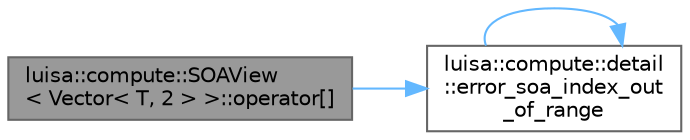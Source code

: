digraph "luisa::compute::SOAView&lt; Vector&lt; T, 2 &gt; &gt;::operator[]"
{
 // LATEX_PDF_SIZE
  bgcolor="transparent";
  edge [fontname=Helvetica,fontsize=10,labelfontname=Helvetica,labelfontsize=10];
  node [fontname=Helvetica,fontsize=10,shape=box,height=0.2,width=0.4];
  rankdir="LR";
  Node1 [id="Node000001",label="luisa::compute::SOAView\l\< Vector\< T, 2 \> \>::operator[]",height=0.2,width=0.4,color="gray40", fillcolor="grey60", style="filled", fontcolor="black",tooltip=" "];
  Node1 -> Node2 [id="edge1_Node000001_Node000002",color="steelblue1",style="solid",tooltip=" "];
  Node2 [id="Node000002",label="luisa::compute::detail\l::error_soa_index_out\l_of_range",height=0.2,width=0.4,color="grey40", fillcolor="white", style="filled",URL="$namespaceluisa_1_1compute_1_1detail.html#a6b1e2550210a65dcb6ab05e7208b05ed",tooltip=" "];
  Node2 -> Node2 [id="edge2_Node000002_Node000002",color="steelblue1",style="solid",tooltip=" "];
}
